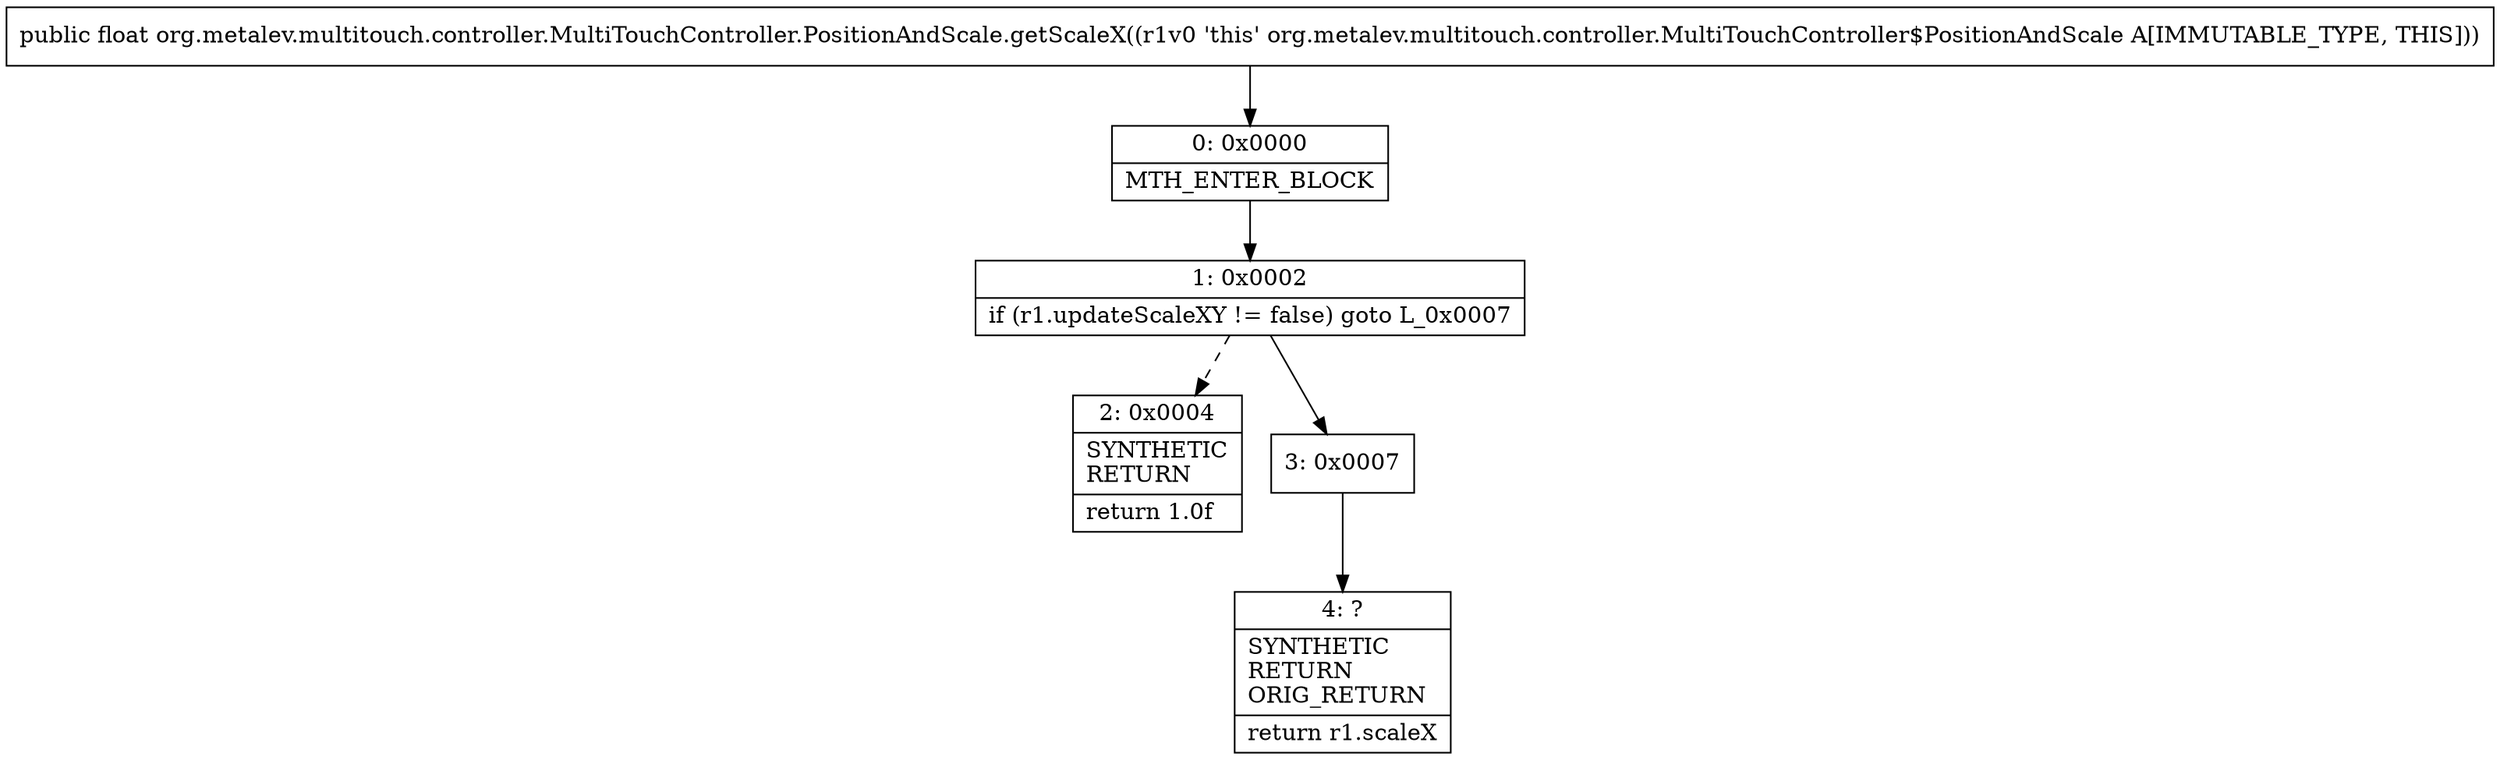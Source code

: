 digraph "CFG fororg.metalev.multitouch.controller.MultiTouchController.PositionAndScale.getScaleX()F" {
Node_0 [shape=record,label="{0\:\ 0x0000|MTH_ENTER_BLOCK\l}"];
Node_1 [shape=record,label="{1\:\ 0x0002|if (r1.updateScaleXY != false) goto L_0x0007\l}"];
Node_2 [shape=record,label="{2\:\ 0x0004|SYNTHETIC\lRETURN\l|return 1.0f\l}"];
Node_3 [shape=record,label="{3\:\ 0x0007}"];
Node_4 [shape=record,label="{4\:\ ?|SYNTHETIC\lRETURN\lORIG_RETURN\l|return r1.scaleX\l}"];
MethodNode[shape=record,label="{public float org.metalev.multitouch.controller.MultiTouchController.PositionAndScale.getScaleX((r1v0 'this' org.metalev.multitouch.controller.MultiTouchController$PositionAndScale A[IMMUTABLE_TYPE, THIS])) }"];
MethodNode -> Node_0;
Node_0 -> Node_1;
Node_1 -> Node_2[style=dashed];
Node_1 -> Node_3;
Node_3 -> Node_4;
}

